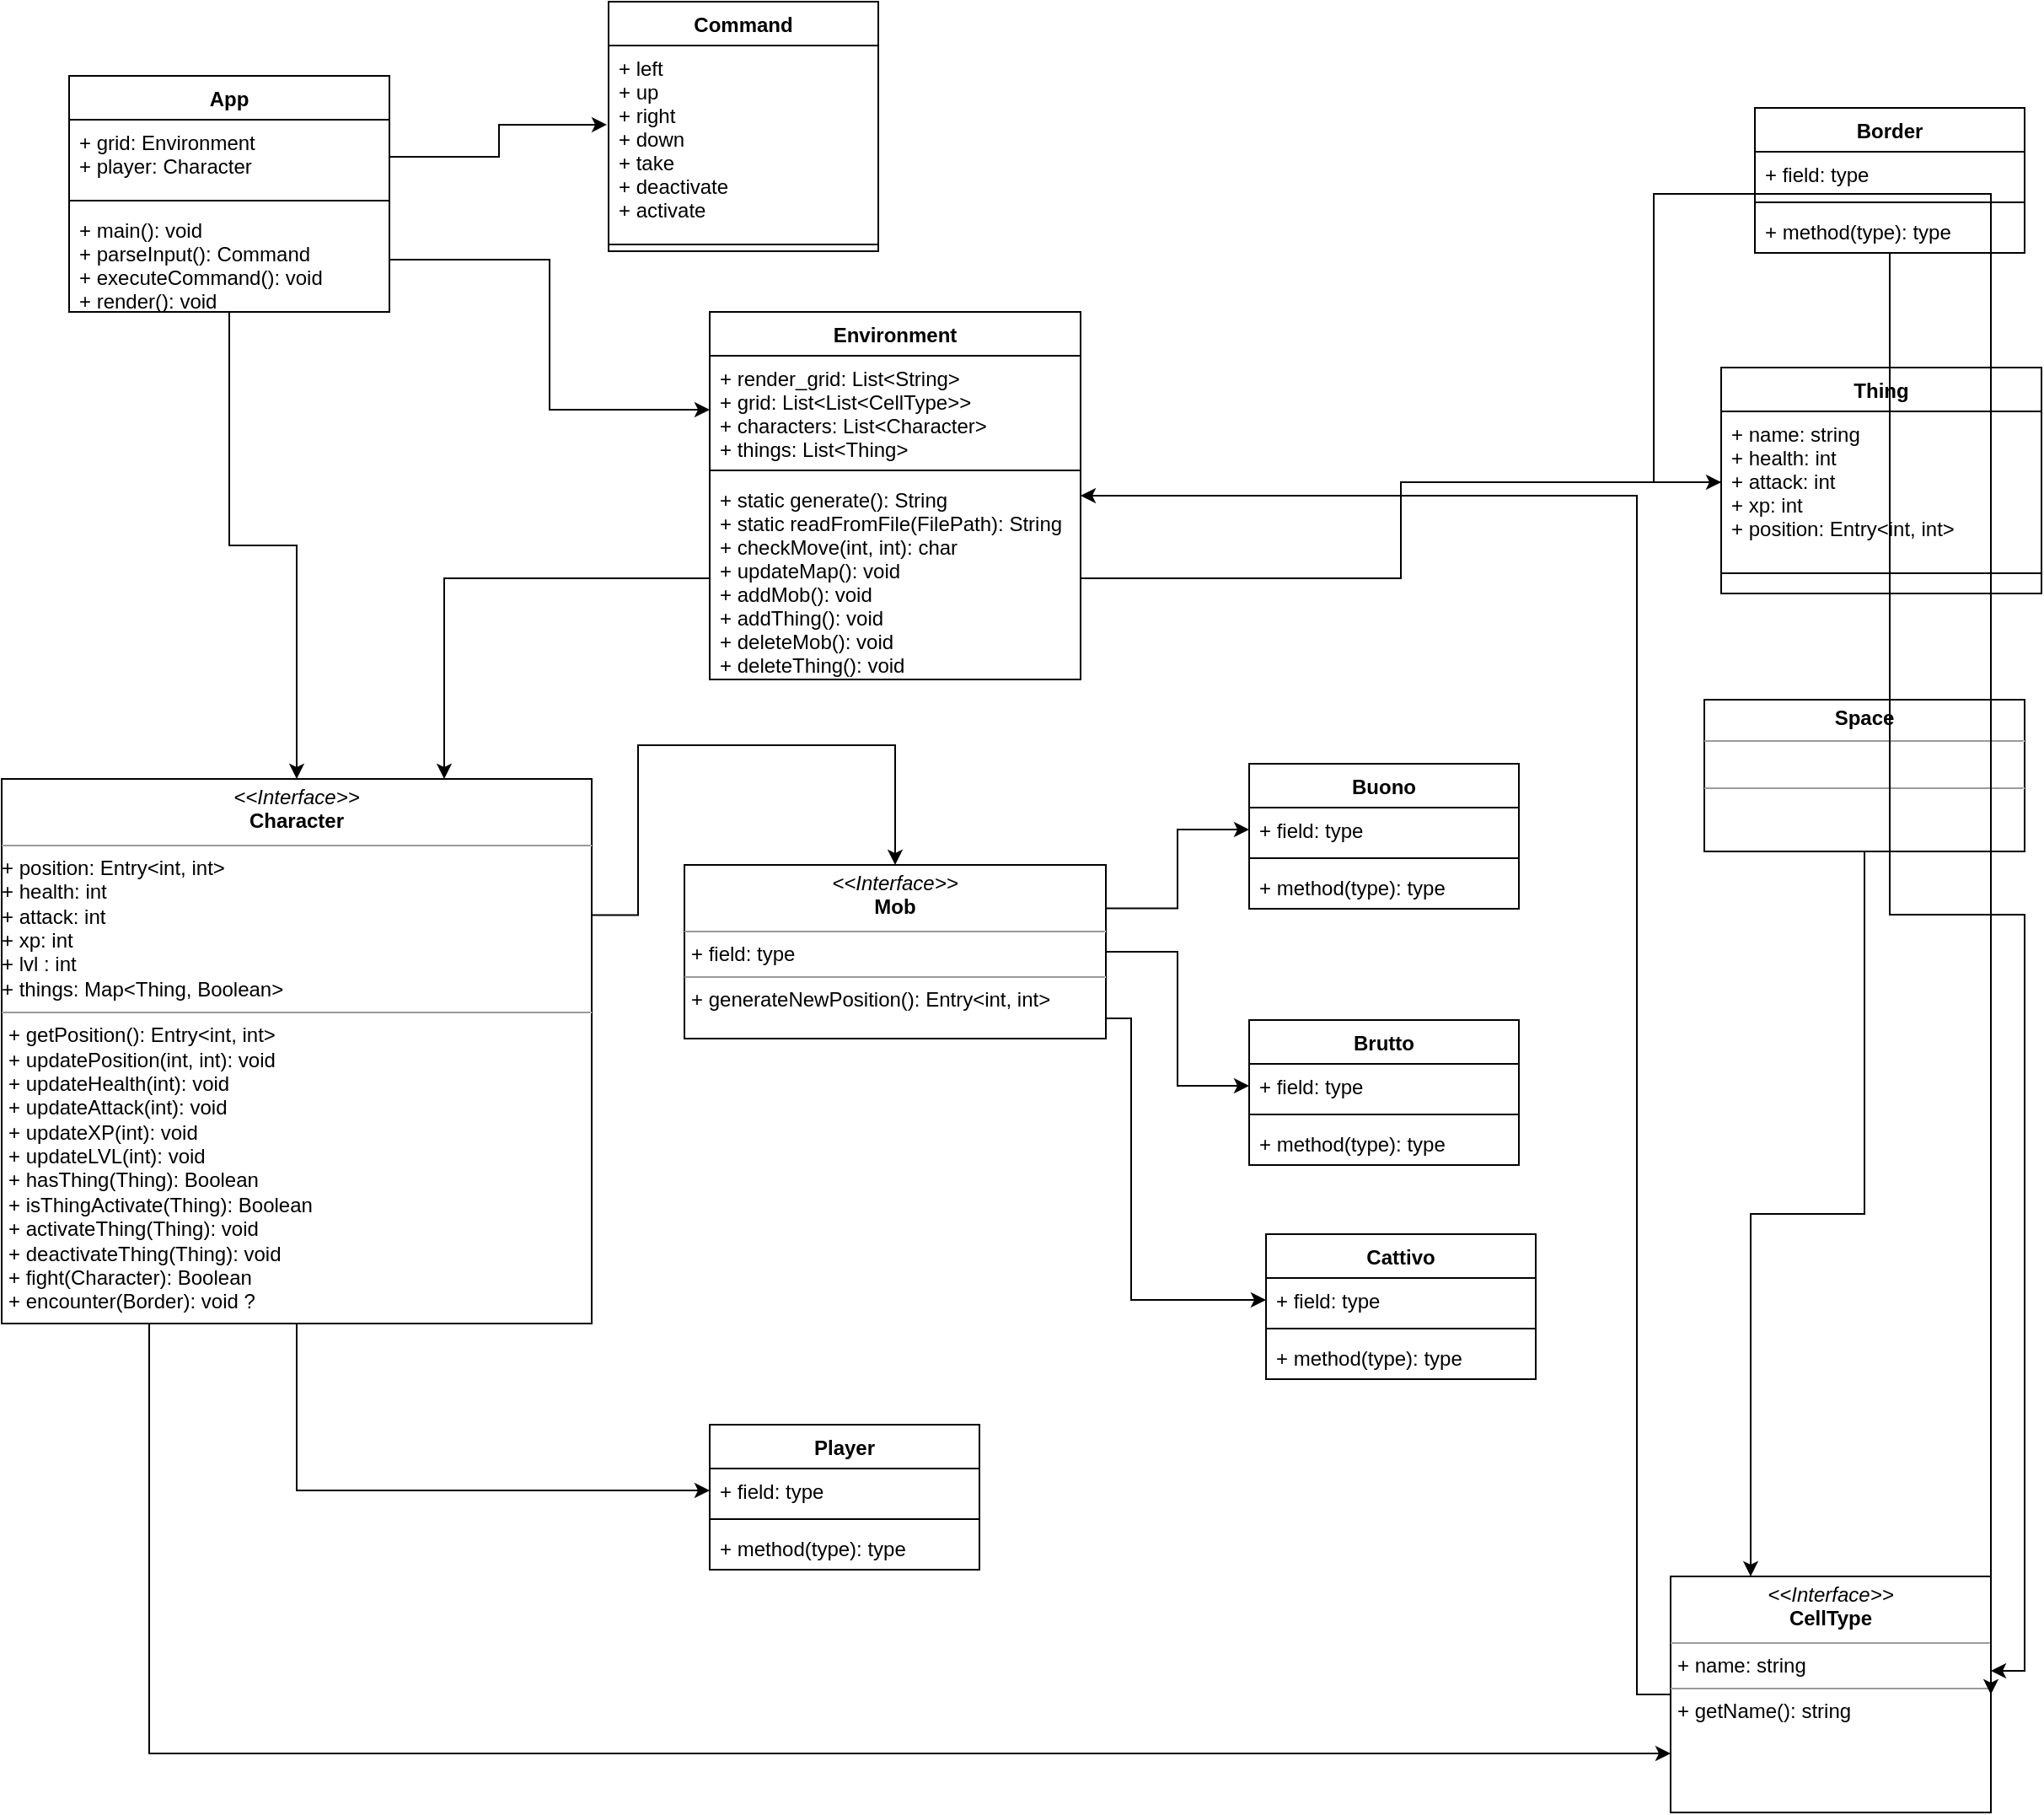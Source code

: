 <mxfile version="10.6.1" type="device"><diagram id="LDF_CH81lKKC1Uchu8hJ" name="Page-1"><mxGraphModel dx="1394" dy="762" grid="1" gridSize="10" guides="1" tooltips="1" connect="1" arrows="1" fold="1" page="1" pageScale="1" pageWidth="827" pageHeight="1169" math="0" shadow="0"><root><mxCell id="0"/><mxCell id="1" parent="0"/><mxCell id="97WXqjTTlSnCEz2I41OQ-5" value="Player" style="swimlane;fontStyle=1;align=center;verticalAlign=top;childLayout=stackLayout;horizontal=1;startSize=26;horizontalStack=0;resizeParent=1;resizeParentMax=0;resizeLast=0;collapsible=1;marginBottom=0;" parent="1" vertex="1"><mxGeometry x="460" y="890" width="160" height="86" as="geometry"/></mxCell><mxCell id="97WXqjTTlSnCEz2I41OQ-6" value="+ field: type" style="text;strokeColor=none;fillColor=none;align=left;verticalAlign=top;spacingLeft=4;spacingRight=4;overflow=hidden;rotatable=0;points=[[0,0.5],[1,0.5]];portConstraint=eastwest;" parent="97WXqjTTlSnCEz2I41OQ-5" vertex="1"><mxGeometry y="26" width="160" height="26" as="geometry"/></mxCell><mxCell id="97WXqjTTlSnCEz2I41OQ-7" value="" style="line;strokeWidth=1;fillColor=none;align=left;verticalAlign=middle;spacingTop=-1;spacingLeft=3;spacingRight=3;rotatable=0;labelPosition=right;points=[];portConstraint=eastwest;" parent="97WXqjTTlSnCEz2I41OQ-5" vertex="1"><mxGeometry y="52" width="160" height="8" as="geometry"/></mxCell><mxCell id="97WXqjTTlSnCEz2I41OQ-8" value="+ method(type): type" style="text;strokeColor=none;fillColor=none;align=left;verticalAlign=top;spacingLeft=4;spacingRight=4;overflow=hidden;rotatable=0;points=[[0,0.5],[1,0.5]];portConstraint=eastwest;" parent="97WXqjTTlSnCEz2I41OQ-5" vertex="1"><mxGeometry y="60" width="160" height="26" as="geometry"/></mxCell><mxCell id="97WXqjTTlSnCEz2I41OQ-88" style="edgeStyle=orthogonalEdgeStyle;rounded=0;orthogonalLoop=1;jettySize=auto;html=1;exitX=0.5;exitY=1;exitDx=0;exitDy=0;" parent="1" source="97WXqjTTlSnCEz2I41OQ-9" target="97WXqjTTlSnCEz2I41OQ-36" edge="1"><mxGeometry relative="1" as="geometry"/></mxCell><mxCell id="97WXqjTTlSnCEz2I41OQ-9" value="App" style="swimlane;fontStyle=1;align=center;verticalAlign=top;childLayout=stackLayout;horizontal=1;startSize=26;horizontalStack=0;resizeParent=1;resizeParentMax=0;resizeLast=0;collapsible=1;marginBottom=0;" parent="1" vertex="1"><mxGeometry x="80" y="90" width="190" height="140" as="geometry"/></mxCell><mxCell id="97WXqjTTlSnCEz2I41OQ-10" value="+ grid: Environment&#10;+ player: Character&#10;" style="text;strokeColor=none;fillColor=none;align=left;verticalAlign=top;spacingLeft=4;spacingRight=4;overflow=hidden;rotatable=0;points=[[0,0.5],[1,0.5]];portConstraint=eastwest;" parent="97WXqjTTlSnCEz2I41OQ-9" vertex="1"><mxGeometry y="26" width="190" height="44" as="geometry"/></mxCell><mxCell id="97WXqjTTlSnCEz2I41OQ-11" value="" style="line;strokeWidth=1;fillColor=none;align=left;verticalAlign=middle;spacingTop=-1;spacingLeft=3;spacingRight=3;rotatable=0;labelPosition=right;points=[];portConstraint=eastwest;" parent="97WXqjTTlSnCEz2I41OQ-9" vertex="1"><mxGeometry y="70" width="190" height="8" as="geometry"/></mxCell><mxCell id="97WXqjTTlSnCEz2I41OQ-12" value="+ main(): void&#10;+ parseInput(): Command&#10;+ executeCommand(): void&#10;+ render(): void&#10;" style="text;strokeColor=none;fillColor=none;align=left;verticalAlign=top;spacingLeft=4;spacingRight=4;overflow=hidden;rotatable=0;points=[[0,0.5],[1,0.5]];portConstraint=eastwest;" parent="97WXqjTTlSnCEz2I41OQ-9" vertex="1"><mxGeometry y="78" width="190" height="62" as="geometry"/></mxCell><mxCell id="97WXqjTTlSnCEz2I41OQ-13" value="Environment" style="swimlane;fontStyle=1;align=center;verticalAlign=top;childLayout=stackLayout;horizontal=1;startSize=26;horizontalStack=0;resizeParent=1;resizeParentMax=0;resizeLast=0;collapsible=1;marginBottom=0;" parent="1" vertex="1"><mxGeometry x="460" y="230" width="220" height="218" as="geometry"/></mxCell><mxCell id="97WXqjTTlSnCEz2I41OQ-14" value="+ render_grid: List&lt;String&gt;&#10;+ grid: List&lt;List&lt;CellType&gt;&gt;&#10;+ characters: List&lt;Character&gt;&#10;+ things: List&lt;Thing&gt;&#10;" style="text;strokeColor=none;fillColor=none;align=left;verticalAlign=top;spacingLeft=4;spacingRight=4;overflow=hidden;rotatable=0;points=[[0,0.5],[1,0.5]];portConstraint=eastwest;" parent="97WXqjTTlSnCEz2I41OQ-13" vertex="1"><mxGeometry y="26" width="220" height="64" as="geometry"/></mxCell><mxCell id="97WXqjTTlSnCEz2I41OQ-15" value="" style="line;strokeWidth=1;fillColor=none;align=left;verticalAlign=middle;spacingTop=-1;spacingLeft=3;spacingRight=3;rotatable=0;labelPosition=right;points=[];portConstraint=eastwest;" parent="97WXqjTTlSnCEz2I41OQ-13" vertex="1"><mxGeometry y="90" width="220" height="8" as="geometry"/></mxCell><mxCell id="97WXqjTTlSnCEz2I41OQ-16" value="+ static generate(): String&#10;+ static readFromFile(FilePath): String&#10;+ checkMove(int, int): char&#10;+ updateMap(): void&#10;+ addMob(): void&#10;+ addThing(): void&#10;+ deleteMob(): void&#10;+ deleteThing(): void&#10;" style="text;strokeColor=none;fillColor=none;align=left;verticalAlign=top;spacingLeft=4;spacingRight=4;overflow=hidden;rotatable=0;points=[[0,0.5],[1,0.5]];portConstraint=eastwest;" parent="97WXqjTTlSnCEz2I41OQ-13" vertex="1"><mxGeometry y="98" width="220" height="120" as="geometry"/></mxCell><mxCell id="97WXqjTTlSnCEz2I41OQ-85" style="edgeStyle=orthogonalEdgeStyle;rounded=0;orthogonalLoop=1;jettySize=auto;html=1;exitX=0.5;exitY=1;exitDx=0;exitDy=0;entryX=0;entryY=0.5;entryDx=0;entryDy=0;" parent="1" source="97WXqjTTlSnCEz2I41OQ-36" target="97WXqjTTlSnCEz2I41OQ-6" edge="1"><mxGeometry relative="1" as="geometry"/></mxCell><mxCell id="97WXqjTTlSnCEz2I41OQ-86" style="edgeStyle=orthogonalEdgeStyle;rounded=0;orthogonalLoop=1;jettySize=auto;html=1;exitX=1;exitY=0.25;exitDx=0;exitDy=0;entryX=0.5;entryY=0;entryDx=0;entryDy=0;" parent="1" source="97WXqjTTlSnCEz2I41OQ-36" target="97WXqjTTlSnCEz2I41OQ-68" edge="1"><mxGeometry relative="1" as="geometry"/></mxCell><mxCell id="1ilOJegLmL0AOmBw9CSE-32" style="edgeStyle=orthogonalEdgeStyle;rounded=0;orthogonalLoop=1;jettySize=auto;html=1;exitX=0.25;exitY=1;exitDx=0;exitDy=0;entryX=0;entryY=0.75;entryDx=0;entryDy=0;" edge="1" parent="1" source="97WXqjTTlSnCEz2I41OQ-36" target="1ilOJegLmL0AOmBw9CSE-13"><mxGeometry relative="1" as="geometry"/></mxCell><mxCell id="97WXqjTTlSnCEz2I41OQ-36" value="&lt;p style=&quot;margin: 0px ; margin-top: 4px ; text-align: center&quot;&gt;&lt;i&gt;&amp;lt;&amp;lt;Interface&amp;gt;&amp;gt;&lt;/i&gt;&lt;br&gt;&lt;b&gt;Character&lt;/b&gt;&lt;/p&gt;&lt;hr size=&quot;1&quot;&gt;&lt;div&gt;+ position: Entry&amp;lt;int, int&amp;gt;&lt;/div&gt;&lt;div&gt;+ health: int&lt;/div&gt;&lt;div&gt;+ attack: int&lt;br&gt;&lt;/div&gt;&lt;div&gt;+ xp: int&lt;/div&gt;&lt;div&gt;+ lvl : int&lt;/div&gt;&lt;div&gt;+ things: Map&amp;lt;Thing, Boolean&amp;gt;&lt;/div&gt;&lt;hr size=&quot;1&quot;&gt;&lt;p style=&quot;margin: 0px ; margin-left: 4px&quot;&gt;+ getPosition(): Entry&amp;lt;int, int&amp;gt;&lt;br&gt;&lt;/p&gt;&lt;p style=&quot;margin: 0px ; margin-left: 4px&quot;&gt;+ updatePosition(int, int): void&lt;/p&gt;&lt;p style=&quot;margin: 0px ; margin-left: 4px&quot;&gt;+ updateHealth(int): void&lt;/p&gt;&lt;p style=&quot;margin: 0px ; margin-left: 4px&quot;&gt;+ updateAttack(int): void&lt;/p&gt;&lt;p style=&quot;margin: 0px ; margin-left: 4px&quot;&gt;+ updateXP(int): void&lt;/p&gt;&lt;p style=&quot;margin: 0px ; margin-left: 4px&quot;&gt;+ updateLVL(int): void&lt;/p&gt;&lt;p style=&quot;margin: 0px ; margin-left: 4px&quot;&gt;+ hasThing(Thing): Boolean&lt;/p&gt;&lt;p style=&quot;margin: 0px ; margin-left: 4px&quot;&gt;+ isThingActivate(Thing): Boolean&lt;/p&gt;&lt;p style=&quot;margin: 0px ; margin-left: 4px&quot;&gt;+ activateThing(Thing): void&lt;/p&gt;&lt;p style=&quot;margin: 0px ; margin-left: 4px&quot;&gt;+ deactivateThing(Thing): void&lt;br&gt;&lt;/p&gt;&lt;p style=&quot;margin: 0px ; margin-left: 4px&quot;&gt;+ fight(Character): Boolean&lt;br&gt;&lt;/p&gt;&lt;p style=&quot;margin: 0px ; margin-left: 4px&quot;&gt;+ encounter(Border): void ?&lt;/p&gt;&lt;p style=&quot;margin: 0px ; margin-left: 4px&quot;&gt;&lt;br&gt;&lt;/p&gt;" style="verticalAlign=top;align=left;overflow=fill;fontSize=12;fontFamily=Helvetica;html=1;" parent="1" vertex="1"><mxGeometry x="40" y="507" width="350" height="323" as="geometry"/></mxCell><mxCell id="97WXqjTTlSnCEz2I41OQ-62" value="Command" style="swimlane;fontStyle=1;align=center;verticalAlign=top;childLayout=stackLayout;horizontal=1;startSize=26;horizontalStack=0;resizeParent=1;resizeParentMax=0;resizeLast=0;collapsible=1;marginBottom=0;" parent="1" vertex="1"><mxGeometry x="400" y="46" width="160" height="148" as="geometry"/></mxCell><mxCell id="97WXqjTTlSnCEz2I41OQ-63" value="+ left&#10;+ up&#10;+ right&#10;+ down&#10;+ take&#10;+ deactivate&#10;+ activate&#10;" style="text;strokeColor=none;fillColor=none;align=left;verticalAlign=top;spacingLeft=4;spacingRight=4;overflow=hidden;rotatable=0;points=[[0,0.5],[1,0.5]];portConstraint=eastwest;" parent="97WXqjTTlSnCEz2I41OQ-62" vertex="1"><mxGeometry y="26" width="160" height="114" as="geometry"/></mxCell><mxCell id="97WXqjTTlSnCEz2I41OQ-64" value="" style="line;strokeWidth=1;fillColor=none;align=left;verticalAlign=middle;spacingTop=-1;spacingLeft=3;spacingRight=3;rotatable=0;labelPosition=right;points=[];portConstraint=eastwest;" parent="97WXqjTTlSnCEz2I41OQ-62" vertex="1"><mxGeometry y="140" width="160" height="8" as="geometry"/></mxCell><mxCell id="97WXqjTTlSnCEz2I41OQ-82" style="edgeStyle=orthogonalEdgeStyle;rounded=0;orthogonalLoop=1;jettySize=auto;html=1;exitX=1;exitY=0.25;exitDx=0;exitDy=0;entryX=0;entryY=0.5;entryDx=0;entryDy=0;" parent="1" source="97WXqjTTlSnCEz2I41OQ-68" target="97WXqjTTlSnCEz2I41OQ-71" edge="1"><mxGeometry relative="1" as="geometry"/></mxCell><mxCell id="97WXqjTTlSnCEz2I41OQ-83" style="edgeStyle=orthogonalEdgeStyle;rounded=0;orthogonalLoop=1;jettySize=auto;html=1;exitX=1;exitY=0.5;exitDx=0;exitDy=0;" parent="1" source="97WXqjTTlSnCEz2I41OQ-68" target="97WXqjTTlSnCEz2I41OQ-75" edge="1"><mxGeometry relative="1" as="geometry"/></mxCell><mxCell id="97WXqjTTlSnCEz2I41OQ-84" style="edgeStyle=orthogonalEdgeStyle;rounded=0;orthogonalLoop=1;jettySize=auto;html=1;exitX=1;exitY=0.75;exitDx=0;exitDy=0;entryX=0;entryY=0.5;entryDx=0;entryDy=0;" parent="1" source="97WXqjTTlSnCEz2I41OQ-68" target="97WXqjTTlSnCEz2I41OQ-79" edge="1"><mxGeometry relative="1" as="geometry"><Array as="points"><mxPoint x="695" y="649"/><mxPoint x="710" y="649"/><mxPoint x="710" y="816"/></Array></mxGeometry></mxCell><mxCell id="97WXqjTTlSnCEz2I41OQ-68" value="&lt;p style=&quot;margin: 0px ; margin-top: 4px ; text-align: center&quot;&gt;&lt;i&gt;&amp;lt;&amp;lt;Interface&amp;gt;&amp;gt;&lt;/i&gt;&lt;br&gt;&lt;b&gt;Mob&lt;/b&gt;&lt;/p&gt;&lt;hr size=&quot;1&quot;&gt;&lt;p style=&quot;margin: 0px ; margin-left: 4px&quot;&gt;+ field: type&lt;br&gt;&lt;/p&gt;&lt;hr size=&quot;1&quot;&gt;&lt;p style=&quot;margin: 0px ; margin-left: 4px&quot;&gt;+ generateNewPosition(): Entry&amp;lt;int, int&amp;gt;&lt;/p&gt;" style="verticalAlign=top;align=left;overflow=fill;fontSize=12;fontFamily=Helvetica;html=1;" parent="1" vertex="1"><mxGeometry x="445" y="558" width="250" height="103" as="geometry"/></mxCell><mxCell id="97WXqjTTlSnCEz2I41OQ-70" value="Buono" style="swimlane;fontStyle=1;align=center;verticalAlign=top;childLayout=stackLayout;horizontal=1;startSize=26;horizontalStack=0;resizeParent=1;resizeParentMax=0;resizeLast=0;collapsible=1;marginBottom=0;" parent="1" vertex="1"><mxGeometry x="780" y="498" width="160" height="86" as="geometry"/></mxCell><mxCell id="97WXqjTTlSnCEz2I41OQ-71" value="+ field: type" style="text;strokeColor=none;fillColor=none;align=left;verticalAlign=top;spacingLeft=4;spacingRight=4;overflow=hidden;rotatable=0;points=[[0,0.5],[1,0.5]];portConstraint=eastwest;" parent="97WXqjTTlSnCEz2I41OQ-70" vertex="1"><mxGeometry y="26" width="160" height="26" as="geometry"/></mxCell><mxCell id="97WXqjTTlSnCEz2I41OQ-72" value="" style="line;strokeWidth=1;fillColor=none;align=left;verticalAlign=middle;spacingTop=-1;spacingLeft=3;spacingRight=3;rotatable=0;labelPosition=right;points=[];portConstraint=eastwest;" parent="97WXqjTTlSnCEz2I41OQ-70" vertex="1"><mxGeometry y="52" width="160" height="8" as="geometry"/></mxCell><mxCell id="97WXqjTTlSnCEz2I41OQ-73" value="+ method(type): type" style="text;strokeColor=none;fillColor=none;align=left;verticalAlign=top;spacingLeft=4;spacingRight=4;overflow=hidden;rotatable=0;points=[[0,0.5],[1,0.5]];portConstraint=eastwest;" parent="97WXqjTTlSnCEz2I41OQ-70" vertex="1"><mxGeometry y="60" width="160" height="26" as="geometry"/></mxCell><mxCell id="97WXqjTTlSnCEz2I41OQ-74" value="Brutto" style="swimlane;fontStyle=1;align=center;verticalAlign=top;childLayout=stackLayout;horizontal=1;startSize=26;horizontalStack=0;resizeParent=1;resizeParentMax=0;resizeLast=0;collapsible=1;marginBottom=0;" parent="1" vertex="1"><mxGeometry x="780" y="650" width="160" height="86" as="geometry"/></mxCell><mxCell id="97WXqjTTlSnCEz2I41OQ-75" value="+ field: type" style="text;strokeColor=none;fillColor=none;align=left;verticalAlign=top;spacingLeft=4;spacingRight=4;overflow=hidden;rotatable=0;points=[[0,0.5],[1,0.5]];portConstraint=eastwest;" parent="97WXqjTTlSnCEz2I41OQ-74" vertex="1"><mxGeometry y="26" width="160" height="26" as="geometry"/></mxCell><mxCell id="97WXqjTTlSnCEz2I41OQ-76" value="" style="line;strokeWidth=1;fillColor=none;align=left;verticalAlign=middle;spacingTop=-1;spacingLeft=3;spacingRight=3;rotatable=0;labelPosition=right;points=[];portConstraint=eastwest;" parent="97WXqjTTlSnCEz2I41OQ-74" vertex="1"><mxGeometry y="52" width="160" height="8" as="geometry"/></mxCell><mxCell id="97WXqjTTlSnCEz2I41OQ-77" value="+ method(type): type" style="text;strokeColor=none;fillColor=none;align=left;verticalAlign=top;spacingLeft=4;spacingRight=4;overflow=hidden;rotatable=0;points=[[0,0.5],[1,0.5]];portConstraint=eastwest;" parent="97WXqjTTlSnCEz2I41OQ-74" vertex="1"><mxGeometry y="60" width="160" height="26" as="geometry"/></mxCell><mxCell id="97WXqjTTlSnCEz2I41OQ-78" value="Cattivo" style="swimlane;fontStyle=1;align=center;verticalAlign=top;childLayout=stackLayout;horizontal=1;startSize=26;horizontalStack=0;resizeParent=1;resizeParentMax=0;resizeLast=0;collapsible=1;marginBottom=0;" parent="1" vertex="1"><mxGeometry x="790" y="777" width="160" height="86" as="geometry"/></mxCell><mxCell id="97WXqjTTlSnCEz2I41OQ-79" value="+ field: type" style="text;strokeColor=none;fillColor=none;align=left;verticalAlign=top;spacingLeft=4;spacingRight=4;overflow=hidden;rotatable=0;points=[[0,0.5],[1,0.5]];portConstraint=eastwest;" parent="97WXqjTTlSnCEz2I41OQ-78" vertex="1"><mxGeometry y="26" width="160" height="26" as="geometry"/></mxCell><mxCell id="97WXqjTTlSnCEz2I41OQ-80" value="" style="line;strokeWidth=1;fillColor=none;align=left;verticalAlign=middle;spacingTop=-1;spacingLeft=3;spacingRight=3;rotatable=0;labelPosition=right;points=[];portConstraint=eastwest;" parent="97WXqjTTlSnCEz2I41OQ-78" vertex="1"><mxGeometry y="52" width="160" height="8" as="geometry"/></mxCell><mxCell id="97WXqjTTlSnCEz2I41OQ-81" value="+ method(type): type" style="text;strokeColor=none;fillColor=none;align=left;verticalAlign=top;spacingLeft=4;spacingRight=4;overflow=hidden;rotatable=0;points=[[0,0.5],[1,0.5]];portConstraint=eastwest;" parent="97WXqjTTlSnCEz2I41OQ-78" vertex="1"><mxGeometry y="60" width="160" height="26" as="geometry"/></mxCell><mxCell id="97WXqjTTlSnCEz2I41OQ-89" style="edgeStyle=orthogonalEdgeStyle;rounded=0;orthogonalLoop=1;jettySize=auto;html=1;exitX=1;exitY=0.5;exitDx=0;exitDy=0;entryX=-0.006;entryY=0.412;entryDx=0;entryDy=0;entryPerimeter=0;" parent="1" source="97WXqjTTlSnCEz2I41OQ-10" target="97WXqjTTlSnCEz2I41OQ-63" edge="1"><mxGeometry relative="1" as="geometry"/></mxCell><mxCell id="97WXqjTTlSnCEz2I41OQ-90" style="edgeStyle=orthogonalEdgeStyle;rounded=0;orthogonalLoop=1;jettySize=auto;html=1;exitX=1;exitY=0.5;exitDx=0;exitDy=0;entryX=0;entryY=0.5;entryDx=0;entryDy=0;" parent="1" source="97WXqjTTlSnCEz2I41OQ-12" target="97WXqjTTlSnCEz2I41OQ-14" edge="1"><mxGeometry relative="1" as="geometry"/></mxCell><mxCell id="B7jXywcGTPlKR87dfkBT-14" value="Thing" style="swimlane;fontStyle=1;align=center;verticalAlign=top;childLayout=stackLayout;horizontal=1;startSize=26;horizontalStack=0;resizeParent=1;resizeParentMax=0;resizeLast=0;collapsible=1;marginBottom=0;" parent="1" vertex="1"><mxGeometry x="1060" y="263" width="190" height="134" as="geometry"/></mxCell><mxCell id="B7jXywcGTPlKR87dfkBT-15" value="+ name: string&#10;+ health: int&#10;+ attack: int&#10;+ xp: int&#10;+ position: Entry&lt;int, int&gt;" style="text;strokeColor=none;fillColor=none;align=left;verticalAlign=top;spacingLeft=4;spacingRight=4;overflow=hidden;rotatable=0;points=[[0,0.5],[1,0.5]];portConstraint=eastwest;" parent="B7jXywcGTPlKR87dfkBT-14" vertex="1"><mxGeometry y="26" width="190" height="84" as="geometry"/></mxCell><mxCell id="B7jXywcGTPlKR87dfkBT-16" value="" style="line;strokeWidth=1;fillColor=none;align=left;verticalAlign=middle;spacingTop=-1;spacingLeft=3;spacingRight=3;rotatable=0;labelPosition=right;points=[];portConstraint=eastwest;" parent="B7jXywcGTPlKR87dfkBT-14" vertex="1"><mxGeometry y="110" width="190" height="24" as="geometry"/></mxCell><mxCell id="1ilOJegLmL0AOmBw9CSE-16" style="edgeStyle=orthogonalEdgeStyle;rounded=0;orthogonalLoop=1;jettySize=auto;html=1;entryX=0.25;entryY=0;entryDx=0;entryDy=0;" edge="1" parent="1" source="B7jXywcGTPlKR87dfkBT-23" target="1ilOJegLmL0AOmBw9CSE-13"><mxGeometry relative="1" as="geometry"/></mxCell><mxCell id="B7jXywcGTPlKR87dfkBT-23" value="&lt;p style=&quot;margin: 0px ; margin-top: 4px ; text-align: center&quot;&gt;&lt;b&gt;Space&lt;/b&gt;&lt;/p&gt;&lt;hr size=&quot;1&quot;&gt;&lt;p style=&quot;margin: 0px ; margin-left: 4px&quot;&gt;&lt;br&gt;&lt;/p&gt;&lt;hr size=&quot;1&quot;&gt;&lt;p style=&quot;margin: 0px ; margin-left: 4px&quot;&gt;&lt;br&gt;&lt;/p&gt;" style="verticalAlign=top;align=left;overflow=fill;fontSize=12;fontFamily=Helvetica;html=1;" parent="1" vertex="1"><mxGeometry x="1050" y="460" width="190" height="90" as="geometry"/></mxCell><mxCell id="1ilOJegLmL0AOmBw9CSE-2" style="edgeStyle=orthogonalEdgeStyle;rounded=0;orthogonalLoop=1;jettySize=auto;html=1;exitX=0;exitY=0.5;exitDx=0;exitDy=0;entryX=0.75;entryY=0;entryDx=0;entryDy=0;" edge="1" parent="1" source="97WXqjTTlSnCEz2I41OQ-16" target="97WXqjTTlSnCEz2I41OQ-36"><mxGeometry relative="1" as="geometry"/></mxCell><mxCell id="1ilOJegLmL0AOmBw9CSE-4" style="edgeStyle=orthogonalEdgeStyle;rounded=0;orthogonalLoop=1;jettySize=auto;html=1;exitX=1;exitY=0.5;exitDx=0;exitDy=0;entryX=0;entryY=0.5;entryDx=0;entryDy=0;" edge="1" parent="1" source="97WXqjTTlSnCEz2I41OQ-16" target="B7jXywcGTPlKR87dfkBT-15"><mxGeometry relative="1" as="geometry"/></mxCell><mxCell id="1ilOJegLmL0AOmBw9CSE-30" style="edgeStyle=orthogonalEdgeStyle;rounded=0;orthogonalLoop=1;jettySize=auto;html=1;" edge="1" parent="1" source="1ilOJegLmL0AOmBw9CSE-13" target="97WXqjTTlSnCEz2I41OQ-13"><mxGeometry relative="1" as="geometry"><Array as="points"><mxPoint x="1010" y="1050"/><mxPoint x="1010" y="339"/></Array></mxGeometry></mxCell><mxCell id="1ilOJegLmL0AOmBw9CSE-13" value="&lt;p style=&quot;margin: 0px ; margin-top: 4px ; text-align: center&quot;&gt;&lt;i&gt;&amp;lt;&amp;lt;Interface&amp;gt;&amp;gt;&lt;/i&gt;&lt;br&gt;&lt;b&gt;CellType&lt;/b&gt;&lt;/p&gt;&lt;hr size=&quot;1&quot;&gt;&lt;p style=&quot;margin: 0px ; margin-left: 4px&quot;&gt;+ name: string&lt;/p&gt;&lt;hr size=&quot;1&quot;&gt;&lt;p style=&quot;margin: 0px ; margin-left: 4px&quot;&gt;+ getName(): string&lt;/p&gt;" style="verticalAlign=top;align=left;overflow=fill;fontSize=12;fontFamily=Helvetica;html=1;" vertex="1" parent="1"><mxGeometry x="1030" y="980" width="190" height="140" as="geometry"/></mxCell><mxCell id="1ilOJegLmL0AOmBw9CSE-15" style="edgeStyle=orthogonalEdgeStyle;rounded=0;orthogonalLoop=1;jettySize=auto;html=1;entryX=1;entryY=0.5;entryDx=0;entryDy=0;" edge="1" parent="1" source="B7jXywcGTPlKR87dfkBT-15" target="1ilOJegLmL0AOmBw9CSE-13"><mxGeometry relative="1" as="geometry"><Array as="points"><mxPoint x="1020" y="331"/><mxPoint x="1020" y="160"/></Array></mxGeometry></mxCell><mxCell id="1ilOJegLmL0AOmBw9CSE-29" style="edgeStyle=orthogonalEdgeStyle;rounded=0;orthogonalLoop=1;jettySize=auto;html=1;entryX=1;entryY=0.4;entryDx=0;entryDy=0;entryPerimeter=0;" edge="1" parent="1" source="1ilOJegLmL0AOmBw9CSE-25" target="1ilOJegLmL0AOmBw9CSE-13"><mxGeometry relative="1" as="geometry"/></mxCell><mxCell id="1ilOJegLmL0AOmBw9CSE-25" value="Border" style="swimlane;fontStyle=1;align=center;verticalAlign=top;childLayout=stackLayout;horizontal=1;startSize=26;horizontalStack=0;resizeParent=1;resizeParentMax=0;resizeLast=0;collapsible=1;marginBottom=0;" vertex="1" parent="1"><mxGeometry x="1080" y="109" width="160" height="86" as="geometry"/></mxCell><mxCell id="1ilOJegLmL0AOmBw9CSE-26" value="+ field: type" style="text;strokeColor=none;fillColor=none;align=left;verticalAlign=top;spacingLeft=4;spacingRight=4;overflow=hidden;rotatable=0;points=[[0,0.5],[1,0.5]];portConstraint=eastwest;" vertex="1" parent="1ilOJegLmL0AOmBw9CSE-25"><mxGeometry y="26" width="160" height="26" as="geometry"/></mxCell><mxCell id="1ilOJegLmL0AOmBw9CSE-27" value="" style="line;strokeWidth=1;fillColor=none;align=left;verticalAlign=middle;spacingTop=-1;spacingLeft=3;spacingRight=3;rotatable=0;labelPosition=right;points=[];portConstraint=eastwest;" vertex="1" parent="1ilOJegLmL0AOmBw9CSE-25"><mxGeometry y="52" width="160" height="8" as="geometry"/></mxCell><mxCell id="1ilOJegLmL0AOmBw9CSE-28" value="+ method(type): type" style="text;strokeColor=none;fillColor=none;align=left;verticalAlign=top;spacingLeft=4;spacingRight=4;overflow=hidden;rotatable=0;points=[[0,0.5],[1,0.5]];portConstraint=eastwest;" vertex="1" parent="1ilOJegLmL0AOmBw9CSE-25"><mxGeometry y="60" width="160" height="26" as="geometry"/></mxCell></root></mxGraphModel></diagram></mxfile>